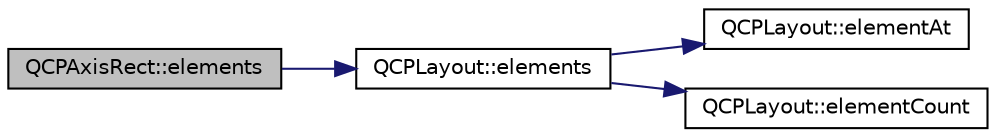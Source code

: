 digraph "QCPAxisRect::elements"
{
 // LATEX_PDF_SIZE
  edge [fontname="Helvetica",fontsize="10",labelfontname="Helvetica",labelfontsize="10"];
  node [fontname="Helvetica",fontsize="10",shape=record];
  rankdir="LR";
  Node1 [label="QCPAxisRect::elements",height=0.2,width=0.4,color="black", fillcolor="grey75", style="filled", fontcolor="black",tooltip=" "];
  Node1 -> Node2 [color="midnightblue",fontsize="10",style="solid",fontname="Helvetica"];
  Node2 [label="QCPLayout::elements",height=0.2,width=0.4,color="black", fillcolor="white", style="filled",URL="$classQCPLayout.html#aca129722c019f91d3367046f80abfa77",tooltip=" "];
  Node2 -> Node3 [color="midnightblue",fontsize="10",style="solid",fontname="Helvetica"];
  Node3 [label="QCPLayout::elementAt",height=0.2,width=0.4,color="black", fillcolor="white", style="filled",URL="$classQCPLayout.html#afa73ca7d859f8a3ee5c73c9b353d2a56",tooltip=" "];
  Node2 -> Node4 [color="midnightblue",fontsize="10",style="solid",fontname="Helvetica"];
  Node4 [label="QCPLayout::elementCount",height=0.2,width=0.4,color="black", fillcolor="white", style="filled",URL="$classQCPLayout.html#a39d3e9ef5d9b82ab1885ba1cb9597e56",tooltip=" "];
}
